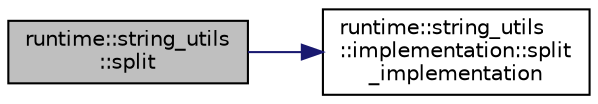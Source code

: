 digraph "runtime::string_utils::split"
{
 // LATEX_PDF_SIZE
  edge [fontname="Helvetica",fontsize="10",labelfontname="Helvetica",labelfontsize="10"];
  node [fontname="Helvetica",fontsize="10",shape=record];
  rankdir="LR";
  Node1 [label="runtime::string_utils\l::split",height=0.2,width=0.4,color="black", fillcolor="grey75", style="filled", fontcolor="black",tooltip=" "];
  Node1 -> Node2 [color="midnightblue",fontsize="10",style="solid",fontname="Helvetica"];
  Node2 [label="runtime::string_utils\l::implementation::split\l_implementation",height=0.2,width=0.4,color="black", fillcolor="white", style="filled",URL="$namespaceruntime_1_1string__utils_1_1implementation.html#ad5e96e521e080a721ad489936c429684",tooltip=" "];
}
